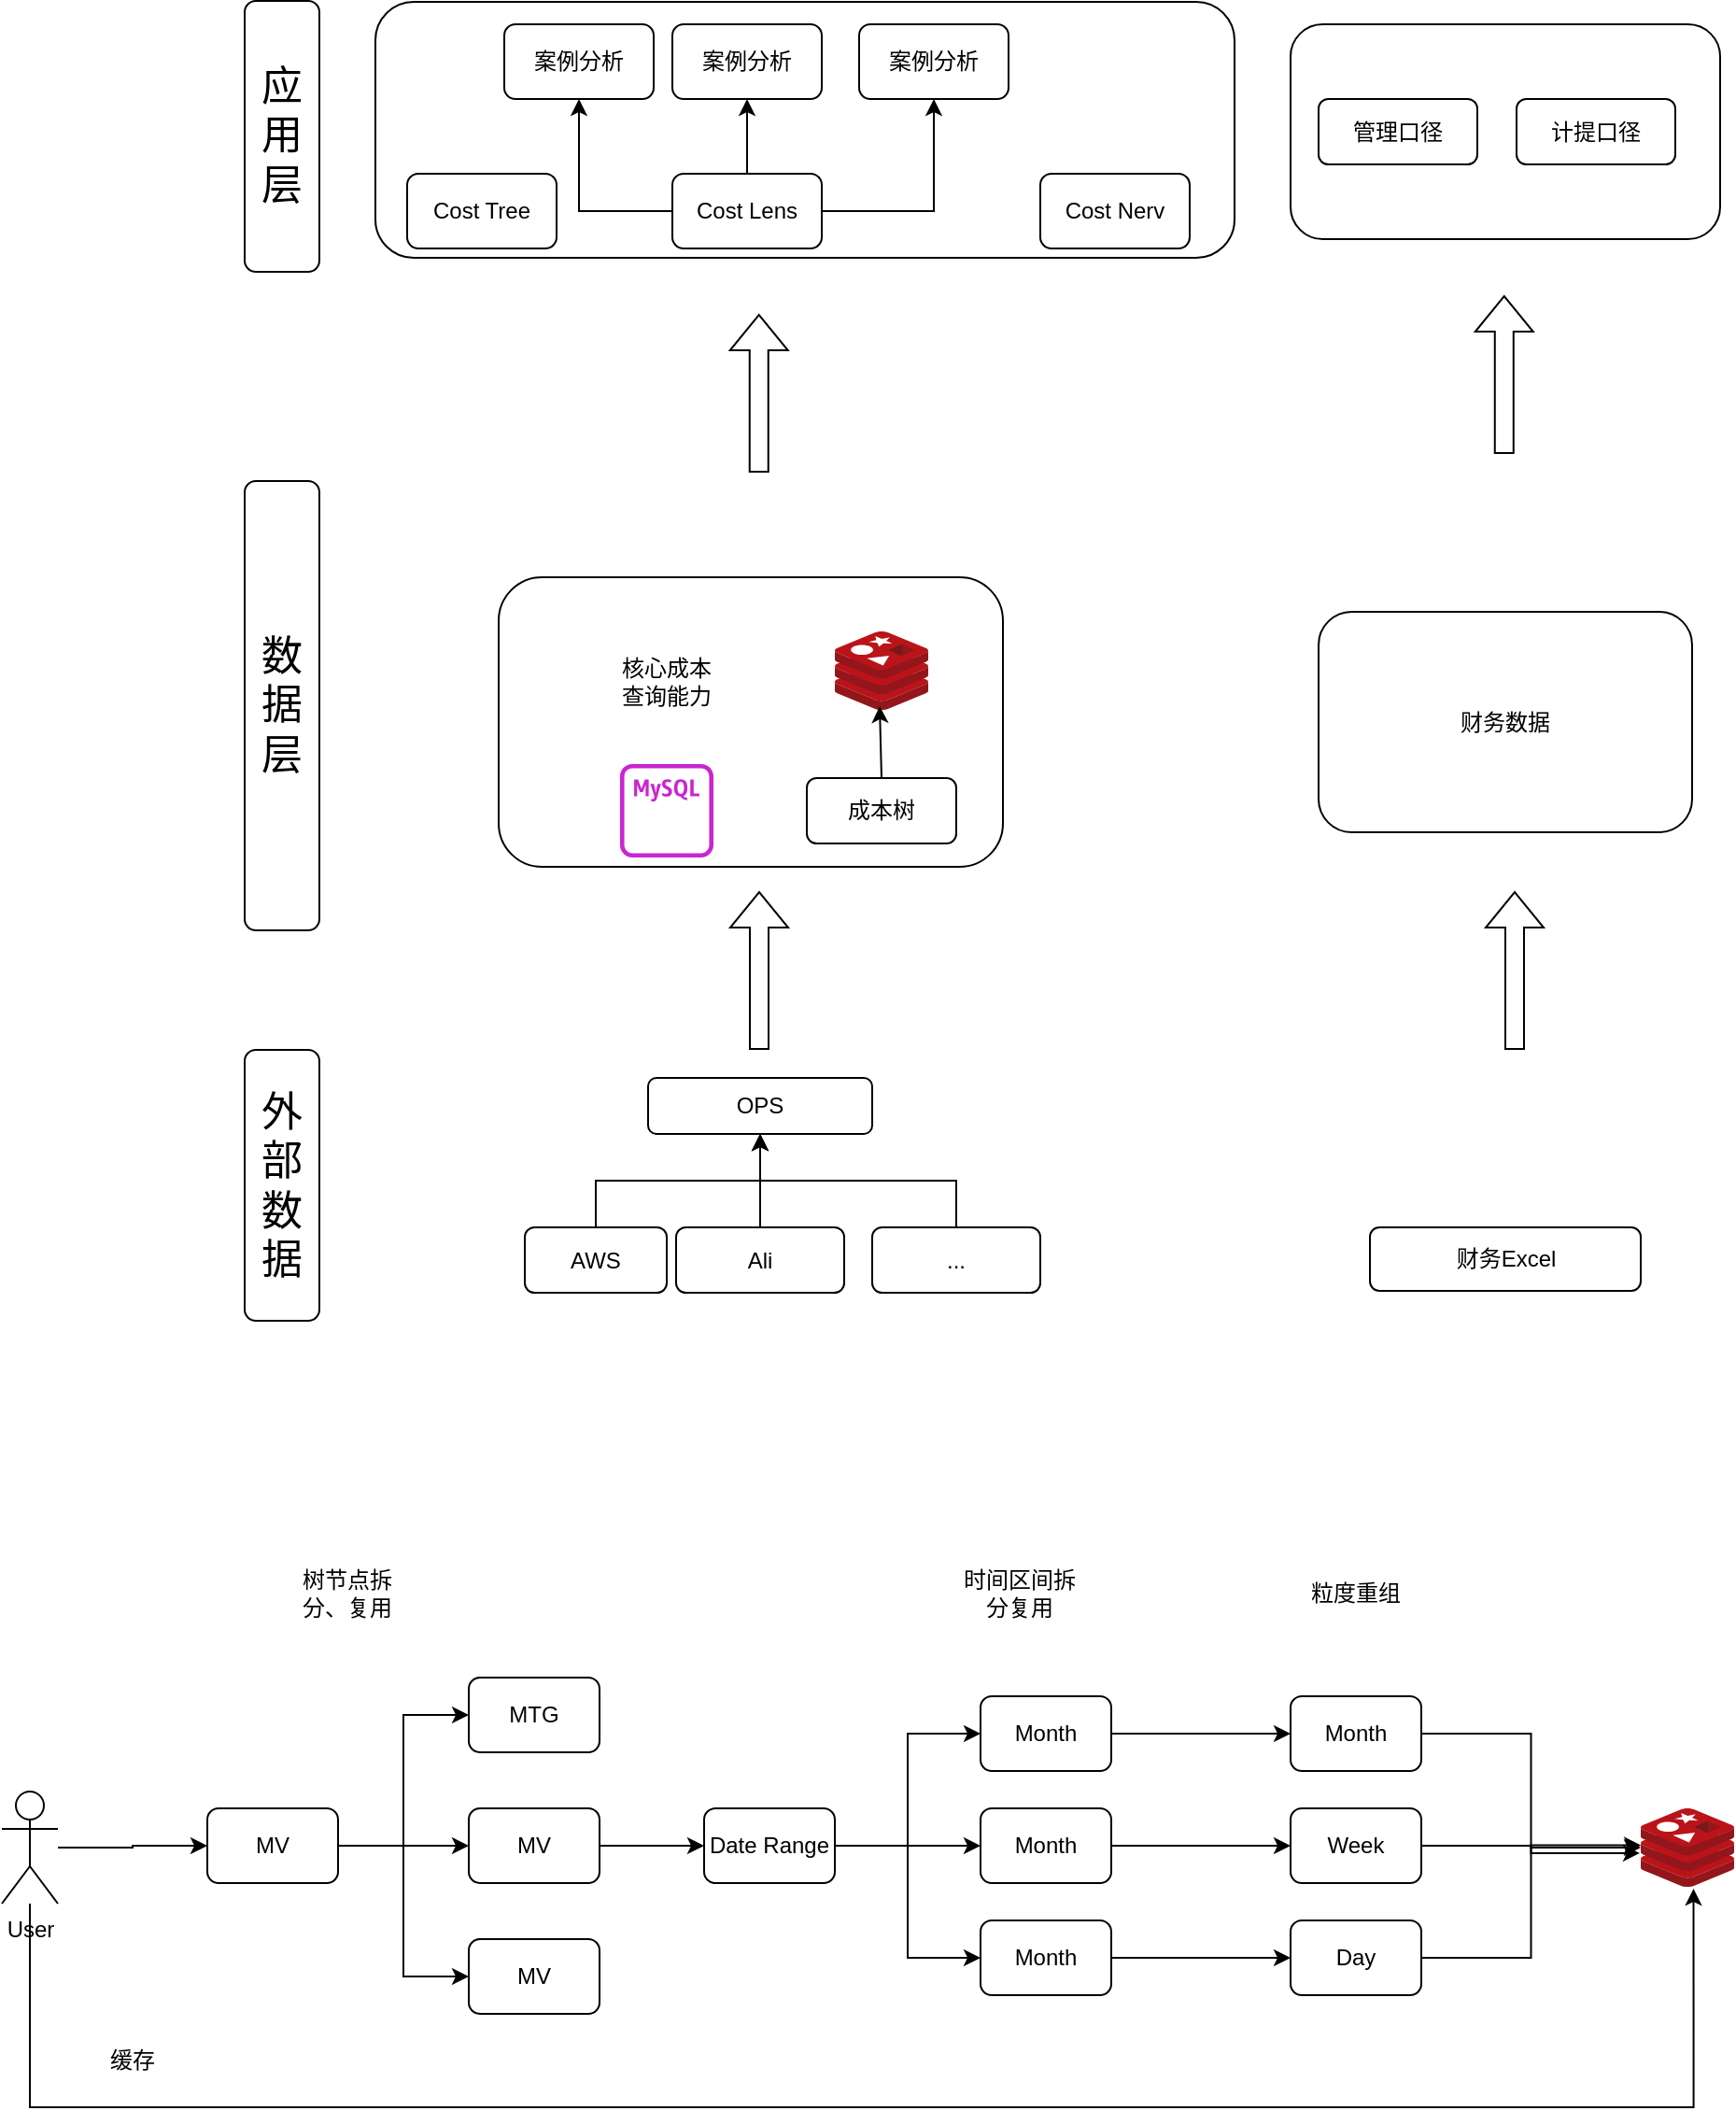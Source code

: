 <mxfile version="23.1.5" type="github">
  <diagram name="第 1 页" id="QAJrKnAF4I0Qu2eBaVXO">
    <mxGraphModel dx="1509" dy="827" grid="1" gridSize="10" guides="1" tooltips="1" connect="1" arrows="1" fold="1" page="1" pageScale="1" pageWidth="827" pageHeight="1169" math="0" shadow="0">
      <root>
        <mxCell id="0" />
        <mxCell id="1" parent="0" />
        <mxCell id="-u_vqpkYlWYQU6NHMWpz-22" style="edgeStyle=orthogonalEdgeStyle;rounded=0;orthogonalLoop=1;jettySize=auto;html=1;entryX=0.5;entryY=1;entryDx=0;entryDy=0;" parent="1" source="3Fw8Cve3jLayRroJCqeQ-4" target="3Fw8Cve3jLayRroJCqeQ-10" edge="1">
          <mxGeometry relative="1" as="geometry" />
        </mxCell>
        <mxCell id="3Fw8Cve3jLayRroJCqeQ-4" value="AWS" style="rounded=1;whiteSpace=wrap;html=1;" parent="1" vertex="1">
          <mxGeometry x="440" y="839" width="76" height="35" as="geometry" />
        </mxCell>
        <mxCell id="3Fw8Cve3jLayRroJCqeQ-22" style="edgeStyle=orthogonalEdgeStyle;rounded=0;orthogonalLoop=1;jettySize=auto;html=1;exitX=0.5;exitY=0;exitDx=0;exitDy=0;" parent="1" source="3Fw8Cve3jLayRroJCqeQ-5" target="3Fw8Cve3jLayRroJCqeQ-10" edge="1">
          <mxGeometry relative="1" as="geometry">
            <mxPoint x="706" y="794" as="targetPoint" />
          </mxGeometry>
        </mxCell>
        <mxCell id="3Fw8Cve3jLayRroJCqeQ-5" value="Ali" style="rounded=1;whiteSpace=wrap;html=1;" parent="1" vertex="1">
          <mxGeometry x="521" y="839" width="90" height="35" as="geometry" />
        </mxCell>
        <mxCell id="3Fw8Cve3jLayRroJCqeQ-10" value="OPS" style="rounded=1;whiteSpace=wrap;html=1;" parent="1" vertex="1">
          <mxGeometry x="506" y="759" width="120" height="30" as="geometry" />
        </mxCell>
        <mxCell id="-u_vqpkYlWYQU6NHMWpz-23" style="edgeStyle=orthogonalEdgeStyle;rounded=0;orthogonalLoop=1;jettySize=auto;html=1;" parent="1" source="3Fw8Cve3jLayRroJCqeQ-18" target="3Fw8Cve3jLayRroJCqeQ-10" edge="1">
          <mxGeometry relative="1" as="geometry" />
        </mxCell>
        <mxCell id="3Fw8Cve3jLayRroJCqeQ-18" value="..." style="rounded=1;whiteSpace=wrap;html=1;" parent="1" vertex="1">
          <mxGeometry x="626" y="839" width="90" height="35" as="geometry" />
        </mxCell>
        <mxCell id="3Fw8Cve3jLayRroJCqeQ-33" value="外部数据" style="rounded=1;verticalAlign=middle;horizontal=1;whiteSpace=wrap;textDirection=ltr;align=center;labelBackgroundColor=default;fontSize=22;fontStyle=0" parent="1" vertex="1">
          <mxGeometry x="290" y="744" width="40" height="145" as="geometry" />
        </mxCell>
        <mxCell id="3Fw8Cve3jLayRroJCqeQ-34" value="数据层" style="rounded=1;verticalAlign=middle;horizontal=1;whiteSpace=wrap;textDirection=ltr;align=center;labelBackgroundColor=default;fontSize=22;fontStyle=0" parent="1" vertex="1">
          <mxGeometry x="290" y="439.5" width="40" height="240.5" as="geometry" />
        </mxCell>
        <mxCell id="3Fw8Cve3jLayRroJCqeQ-35" value="应用&#xa;层" style="rounded=1;verticalAlign=middle;horizontal=1;whiteSpace=wrap;textDirection=ltr;align=center;labelBackgroundColor=default;fontSize=22;fontStyle=0" parent="1" vertex="1">
          <mxGeometry x="290" y="182.5" width="40" height="145" as="geometry" />
        </mxCell>
        <mxCell id="-u_vqpkYlWYQU6NHMWpz-16" value="" style="rounded=1;whiteSpace=wrap;html=1;" parent="1" vertex="1">
          <mxGeometry x="426" y="491" width="270" height="155" as="geometry" />
        </mxCell>
        <mxCell id="-u_vqpkYlWYQU6NHMWpz-17" value="" style="image;sketch=0;aspect=fixed;html=1;points=[];align=center;fontSize=12;image=img/lib/mscae/Cache_Redis_Product.svg;" parent="1" vertex="1">
          <mxGeometry x="606" y="520" width="50" height="42" as="geometry" />
        </mxCell>
        <mxCell id="-u_vqpkYlWYQU6NHMWpz-18" value="" style="sketch=0;outlineConnect=0;fontColor=#232F3E;gradientColor=none;fillColor=#C925D1;strokeColor=none;dashed=0;verticalLabelPosition=bottom;verticalAlign=top;align=center;html=1;fontSize=12;fontStyle=0;aspect=fixed;pointerEvents=1;shape=mxgraph.aws4.rds_mysql_instance_alt;" parent="1" vertex="1">
          <mxGeometry x="491" y="591" width="50" height="50" as="geometry" />
        </mxCell>
        <mxCell id="-u_vqpkYlWYQU6NHMWpz-19" value="成本树" style="rounded=1;whiteSpace=wrap;html=1;" parent="1" vertex="1">
          <mxGeometry x="591" y="598.5" width="80" height="35" as="geometry" />
        </mxCell>
        <mxCell id="-u_vqpkYlWYQU6NHMWpz-20" value="" style="endArrow=classic;html=1;rounded=0;exitX=0.5;exitY=0;exitDx=0;exitDy=0;entryX=0.48;entryY=0.952;entryDx=0;entryDy=0;entryPerimeter=0;" parent="1" source="-u_vqpkYlWYQU6NHMWpz-19" target="-u_vqpkYlWYQU6NHMWpz-17" edge="1">
          <mxGeometry width="50" height="50" relative="1" as="geometry">
            <mxPoint x="661" y="581" as="sourcePoint" />
            <mxPoint x="711" y="531" as="targetPoint" />
          </mxGeometry>
        </mxCell>
        <mxCell id="-u_vqpkYlWYQU6NHMWpz-31" value="" style="shape=flexArrow;endArrow=classic;html=1;rounded=0;" parent="1" edge="1">
          <mxGeometry width="50" height="50" relative="1" as="geometry">
            <mxPoint x="565.5" y="744" as="sourcePoint" />
            <mxPoint x="565.5" y="659" as="targetPoint" />
          </mxGeometry>
        </mxCell>
        <mxCell id="-u_vqpkYlWYQU6NHMWpz-32" value="核心成本查询能力" style="text;html=1;align=center;verticalAlign=middle;whiteSpace=wrap;rounded=0;" parent="1" vertex="1">
          <mxGeometry x="486" y="532" width="60" height="30" as="geometry" />
        </mxCell>
        <mxCell id="-u_vqpkYlWYQU6NHMWpz-36" value="" style="rounded=1;whiteSpace=wrap;html=1;" parent="1" vertex="1">
          <mxGeometry x="360" y="183" width="460" height="137" as="geometry" />
        </mxCell>
        <mxCell id="-u_vqpkYlWYQU6NHMWpz-47" value="Cost Tree" style="rounded=1;whiteSpace=wrap;html=1;" parent="1" vertex="1">
          <mxGeometry x="377" y="275" width="80" height="40" as="geometry" />
        </mxCell>
        <mxCell id="-u_vqpkYlWYQU6NHMWpz-48" value="Cost Nerv" style="rounded=1;whiteSpace=wrap;html=1;" parent="1" vertex="1">
          <mxGeometry x="716" y="275" width="80" height="40" as="geometry" />
        </mxCell>
        <mxCell id="-u_vqpkYlWYQU6NHMWpz-49" style="edgeStyle=orthogonalEdgeStyle;rounded=0;orthogonalLoop=1;jettySize=auto;html=1;exitX=0;exitY=0.5;exitDx=0;exitDy=0;" parent="1" source="-u_vqpkYlWYQU6NHMWpz-52" target="-u_vqpkYlWYQU6NHMWpz-54" edge="1">
          <mxGeometry relative="1" as="geometry" />
        </mxCell>
        <mxCell id="-u_vqpkYlWYQU6NHMWpz-50" style="edgeStyle=orthogonalEdgeStyle;rounded=0;orthogonalLoop=1;jettySize=auto;html=1;entryX=0.5;entryY=1;entryDx=0;entryDy=0;" parent="1" source="-u_vqpkYlWYQU6NHMWpz-52" target="-u_vqpkYlWYQU6NHMWpz-55" edge="1">
          <mxGeometry relative="1" as="geometry" />
        </mxCell>
        <mxCell id="-u_vqpkYlWYQU6NHMWpz-51" style="edgeStyle=orthogonalEdgeStyle;rounded=0;orthogonalLoop=1;jettySize=auto;html=1;entryX=0.5;entryY=1;entryDx=0;entryDy=0;" parent="1" source="-u_vqpkYlWYQU6NHMWpz-52" target="-u_vqpkYlWYQU6NHMWpz-53" edge="1">
          <mxGeometry relative="1" as="geometry" />
        </mxCell>
        <mxCell id="-u_vqpkYlWYQU6NHMWpz-52" value="Cost Lens" style="rounded=1;whiteSpace=wrap;html=1;" parent="1" vertex="1">
          <mxGeometry x="519" y="275" width="80" height="40" as="geometry" />
        </mxCell>
        <mxCell id="-u_vqpkYlWYQU6NHMWpz-53" value="案例分析" style="rounded=1;whiteSpace=wrap;html=1;" parent="1" vertex="1">
          <mxGeometry x="519" y="195" width="80" height="40" as="geometry" />
        </mxCell>
        <mxCell id="-u_vqpkYlWYQU6NHMWpz-54" value="案例分析" style="rounded=1;whiteSpace=wrap;html=1;" parent="1" vertex="1">
          <mxGeometry x="429" y="195" width="80" height="40" as="geometry" />
        </mxCell>
        <mxCell id="-u_vqpkYlWYQU6NHMWpz-55" value="案例分析" style="rounded=1;whiteSpace=wrap;html=1;" parent="1" vertex="1">
          <mxGeometry x="619" y="195" width="80" height="40" as="geometry" />
        </mxCell>
        <mxCell id="-u_vqpkYlWYQU6NHMWpz-56" value="财务Excel" style="rounded=1;whiteSpace=wrap;html=1;" parent="1" vertex="1">
          <mxGeometry x="892.5" y="839" width="145" height="34" as="geometry" />
        </mxCell>
        <mxCell id="-u_vqpkYlWYQU6NHMWpz-57" value="财务数据" style="rounded=1;whiteSpace=wrap;html=1;" parent="1" vertex="1">
          <mxGeometry x="865" y="509.5" width="200" height="118" as="geometry" />
        </mxCell>
        <mxCell id="-u_vqpkYlWYQU6NHMWpz-62" value="" style="shape=flexArrow;endArrow=classic;html=1;rounded=0;" parent="1" edge="1">
          <mxGeometry width="50" height="50" relative="1" as="geometry">
            <mxPoint x="970" y="744" as="sourcePoint" />
            <mxPoint x="970" y="659" as="targetPoint" />
          </mxGeometry>
        </mxCell>
        <mxCell id="-u_vqpkYlWYQU6NHMWpz-63" value="" style="rounded=1;whiteSpace=wrap;html=1;" parent="1" vertex="1">
          <mxGeometry x="850" y="195" width="230" height="115" as="geometry" />
        </mxCell>
        <mxCell id="-u_vqpkYlWYQU6NHMWpz-64" value="" style="shape=flexArrow;endArrow=classic;html=1;rounded=0;" parent="1" edge="1">
          <mxGeometry width="50" height="50" relative="1" as="geometry">
            <mxPoint x="565.37" y="435" as="sourcePoint" />
            <mxPoint x="565.37" y="350" as="targetPoint" />
          </mxGeometry>
        </mxCell>
        <mxCell id="-u_vqpkYlWYQU6NHMWpz-65" value="" style="shape=flexArrow;endArrow=classic;html=1;rounded=0;" parent="1" edge="1">
          <mxGeometry width="50" height="50" relative="1" as="geometry">
            <mxPoint x="964.38" y="425" as="sourcePoint" />
            <mxPoint x="964.38" y="340" as="targetPoint" />
          </mxGeometry>
        </mxCell>
        <mxCell id="-u_vqpkYlWYQU6NHMWpz-66" value="管理口径" style="rounded=1;whiteSpace=wrap;html=1;" parent="1" vertex="1">
          <mxGeometry x="865" y="235" width="85" height="35" as="geometry" />
        </mxCell>
        <mxCell id="-u_vqpkYlWYQU6NHMWpz-67" value="计提口径" style="rounded=1;whiteSpace=wrap;html=1;" parent="1" vertex="1">
          <mxGeometry x="971" y="235" width="85" height="35" as="geometry" />
        </mxCell>
        <mxCell id="iMXLZTIKomu4NbF48HK7-7" style="edgeStyle=orthogonalEdgeStyle;rounded=0;orthogonalLoop=1;jettySize=auto;html=1;entryX=0;entryY=0.5;entryDx=0;entryDy=0;" edge="1" parent="1" source="iMXLZTIKomu4NbF48HK7-1" target="iMXLZTIKomu4NbF48HK7-4">
          <mxGeometry relative="1" as="geometry" />
        </mxCell>
        <mxCell id="iMXLZTIKomu4NbF48HK7-8" style="edgeStyle=orthogonalEdgeStyle;rounded=0;orthogonalLoop=1;jettySize=auto;html=1;entryX=0;entryY=0.5;entryDx=0;entryDy=0;" edge="1" parent="1" source="iMXLZTIKomu4NbF48HK7-1" target="iMXLZTIKomu4NbF48HK7-2">
          <mxGeometry relative="1" as="geometry" />
        </mxCell>
        <mxCell id="iMXLZTIKomu4NbF48HK7-9" style="edgeStyle=orthogonalEdgeStyle;rounded=0;orthogonalLoop=1;jettySize=auto;html=1;entryX=0;entryY=0.5;entryDx=0;entryDy=0;" edge="1" parent="1" source="iMXLZTIKomu4NbF48HK7-1" target="iMXLZTIKomu4NbF48HK7-3">
          <mxGeometry relative="1" as="geometry" />
        </mxCell>
        <mxCell id="iMXLZTIKomu4NbF48HK7-1" value="MV" style="rounded=1;whiteSpace=wrap;html=1;" vertex="1" parent="1">
          <mxGeometry x="270" y="1150" width="70" height="40" as="geometry" />
        </mxCell>
        <mxCell id="iMXLZTIKomu4NbF48HK7-13" style="edgeStyle=orthogonalEdgeStyle;rounded=0;orthogonalLoop=1;jettySize=auto;html=1;entryX=0;entryY=0.5;entryDx=0;entryDy=0;" edge="1" parent="1" source="iMXLZTIKomu4NbF48HK7-2" target="iMXLZTIKomu4NbF48HK7-12">
          <mxGeometry relative="1" as="geometry" />
        </mxCell>
        <mxCell id="iMXLZTIKomu4NbF48HK7-2" value="MV" style="rounded=1;whiteSpace=wrap;html=1;" vertex="1" parent="1">
          <mxGeometry x="410" y="1150" width="70" height="40" as="geometry" />
        </mxCell>
        <mxCell id="iMXLZTIKomu4NbF48HK7-3" value="MV" style="rounded=1;whiteSpace=wrap;html=1;" vertex="1" parent="1">
          <mxGeometry x="410" y="1220" width="70" height="40" as="geometry" />
        </mxCell>
        <mxCell id="iMXLZTIKomu4NbF48HK7-4" value="MTG" style="rounded=1;whiteSpace=wrap;html=1;" vertex="1" parent="1">
          <mxGeometry x="410" y="1080" width="70" height="40" as="geometry" />
        </mxCell>
        <mxCell id="iMXLZTIKomu4NbF48HK7-10" value="树节点拆分、复用" style="text;html=1;align=center;verticalAlign=middle;whiteSpace=wrap;rounded=0;" vertex="1" parent="1">
          <mxGeometry x="310" y="1020" width="70" height="30" as="geometry" />
        </mxCell>
        <mxCell id="iMXLZTIKomu4NbF48HK7-17" style="edgeStyle=orthogonalEdgeStyle;rounded=0;orthogonalLoop=1;jettySize=auto;html=1;" edge="1" parent="1" source="iMXLZTIKomu4NbF48HK7-12" target="iMXLZTIKomu4NbF48HK7-14">
          <mxGeometry relative="1" as="geometry" />
        </mxCell>
        <mxCell id="iMXLZTIKomu4NbF48HK7-18" style="edgeStyle=orthogonalEdgeStyle;rounded=0;orthogonalLoop=1;jettySize=auto;html=1;entryX=0;entryY=0.5;entryDx=0;entryDy=0;" edge="1" parent="1" source="iMXLZTIKomu4NbF48HK7-12" target="iMXLZTIKomu4NbF48HK7-16">
          <mxGeometry relative="1" as="geometry" />
        </mxCell>
        <mxCell id="iMXLZTIKomu4NbF48HK7-19" style="edgeStyle=orthogonalEdgeStyle;rounded=0;orthogonalLoop=1;jettySize=auto;html=1;entryX=0;entryY=0.5;entryDx=0;entryDy=0;" edge="1" parent="1" source="iMXLZTIKomu4NbF48HK7-12" target="iMXLZTIKomu4NbF48HK7-15">
          <mxGeometry relative="1" as="geometry" />
        </mxCell>
        <mxCell id="iMXLZTIKomu4NbF48HK7-12" value="Date Range" style="rounded=1;whiteSpace=wrap;html=1;" vertex="1" parent="1">
          <mxGeometry x="536" y="1150" width="70" height="40" as="geometry" />
        </mxCell>
        <mxCell id="iMXLZTIKomu4NbF48HK7-30" style="edgeStyle=orthogonalEdgeStyle;rounded=0;orthogonalLoop=1;jettySize=auto;html=1;entryX=0;entryY=0.5;entryDx=0;entryDy=0;" edge="1" parent="1" source="iMXLZTIKomu4NbF48HK7-14" target="iMXLZTIKomu4NbF48HK7-24">
          <mxGeometry relative="1" as="geometry" />
        </mxCell>
        <mxCell id="iMXLZTIKomu4NbF48HK7-14" value="Month" style="rounded=1;whiteSpace=wrap;html=1;" vertex="1" parent="1">
          <mxGeometry x="684" y="1150" width="70" height="40" as="geometry" />
        </mxCell>
        <mxCell id="iMXLZTIKomu4NbF48HK7-31" style="edgeStyle=orthogonalEdgeStyle;rounded=0;orthogonalLoop=1;jettySize=auto;html=1;entryX=0;entryY=0.5;entryDx=0;entryDy=0;" edge="1" parent="1" source="iMXLZTIKomu4NbF48HK7-15" target="iMXLZTIKomu4NbF48HK7-23">
          <mxGeometry relative="1" as="geometry" />
        </mxCell>
        <mxCell id="iMXLZTIKomu4NbF48HK7-15" value="Month" style="rounded=1;whiteSpace=wrap;html=1;" vertex="1" parent="1">
          <mxGeometry x="684" y="1210" width="70" height="40" as="geometry" />
        </mxCell>
        <mxCell id="iMXLZTIKomu4NbF48HK7-29" style="edgeStyle=orthogonalEdgeStyle;rounded=0;orthogonalLoop=1;jettySize=auto;html=1;entryX=0;entryY=0.5;entryDx=0;entryDy=0;" edge="1" parent="1" source="iMXLZTIKomu4NbF48HK7-16" target="iMXLZTIKomu4NbF48HK7-25">
          <mxGeometry relative="1" as="geometry" />
        </mxCell>
        <mxCell id="iMXLZTIKomu4NbF48HK7-16" value="Month" style="rounded=1;whiteSpace=wrap;html=1;" vertex="1" parent="1">
          <mxGeometry x="684" y="1090" width="70" height="40" as="geometry" />
        </mxCell>
        <mxCell id="iMXLZTIKomu4NbF48HK7-20" value="时间区间拆分复用" style="text;html=1;align=center;verticalAlign=middle;whiteSpace=wrap;rounded=0;" vertex="1" parent="1">
          <mxGeometry x="670" y="1020" width="70" height="30" as="geometry" />
        </mxCell>
        <mxCell id="iMXLZTIKomu4NbF48HK7-22" value="粒度重组" style="text;html=1;align=center;verticalAlign=middle;whiteSpace=wrap;rounded=0;" vertex="1" parent="1">
          <mxGeometry x="850" y="1020" width="70" height="30" as="geometry" />
        </mxCell>
        <mxCell id="iMXLZTIKomu4NbF48HK7-23" value="Day" style="rounded=1;whiteSpace=wrap;html=1;" vertex="1" parent="1">
          <mxGeometry x="850" y="1210" width="70" height="40" as="geometry" />
        </mxCell>
        <mxCell id="iMXLZTIKomu4NbF48HK7-37" style="edgeStyle=orthogonalEdgeStyle;rounded=0;orthogonalLoop=1;jettySize=auto;html=1;" edge="1" parent="1" source="iMXLZTIKomu4NbF48HK7-24" target="iMXLZTIKomu4NbF48HK7-33">
          <mxGeometry relative="1" as="geometry" />
        </mxCell>
        <mxCell id="iMXLZTIKomu4NbF48HK7-24" value="Week" style="rounded=1;whiteSpace=wrap;html=1;" vertex="1" parent="1">
          <mxGeometry x="850" y="1150" width="70" height="40" as="geometry" />
        </mxCell>
        <mxCell id="iMXLZTIKomu4NbF48HK7-25" value="Month" style="rounded=1;whiteSpace=wrap;html=1;" vertex="1" parent="1">
          <mxGeometry x="850" y="1090" width="70" height="40" as="geometry" />
        </mxCell>
        <mxCell id="iMXLZTIKomu4NbF48HK7-33" value="" style="image;sketch=0;aspect=fixed;html=1;points=[];align=center;fontSize=12;image=img/lib/mscae/Cache_Redis_Product.svg;" vertex="1" parent="1">
          <mxGeometry x="1037.5" y="1150" width="50" height="42" as="geometry" />
        </mxCell>
        <mxCell id="iMXLZTIKomu4NbF48HK7-35" style="edgeStyle=orthogonalEdgeStyle;rounded=0;orthogonalLoop=1;jettySize=auto;html=1;entryX=-0.01;entryY=0.571;entryDx=0;entryDy=0;entryPerimeter=0;" edge="1" parent="1" source="iMXLZTIKomu4NbF48HK7-25" target="iMXLZTIKomu4NbF48HK7-33">
          <mxGeometry relative="1" as="geometry" />
        </mxCell>
        <mxCell id="iMXLZTIKomu4NbF48HK7-38" style="edgeStyle=orthogonalEdgeStyle;rounded=0;orthogonalLoop=1;jettySize=auto;html=1;entryX=0.002;entryY=0.471;entryDx=0;entryDy=0;entryPerimeter=0;" edge="1" parent="1" source="iMXLZTIKomu4NbF48HK7-23" target="iMXLZTIKomu4NbF48HK7-33">
          <mxGeometry relative="1" as="geometry" />
        </mxCell>
        <mxCell id="iMXLZTIKomu4NbF48HK7-40" style="edgeStyle=orthogonalEdgeStyle;rounded=0;orthogonalLoop=1;jettySize=auto;html=1;entryX=0;entryY=0.5;entryDx=0;entryDy=0;" edge="1" parent="1" source="iMXLZTIKomu4NbF48HK7-39" target="iMXLZTIKomu4NbF48HK7-1">
          <mxGeometry relative="1" as="geometry" />
        </mxCell>
        <mxCell id="iMXLZTIKomu4NbF48HK7-39" value="User&lt;div&gt;&lt;br/&gt;&lt;/div&gt;" style="shape=umlActor;verticalLabelPosition=bottom;verticalAlign=top;html=1;outlineConnect=0;" vertex="1" parent="1">
          <mxGeometry x="160" y="1141" width="30" height="60" as="geometry" />
        </mxCell>
        <mxCell id="iMXLZTIKomu4NbF48HK7-41" style="edgeStyle=orthogonalEdgeStyle;rounded=0;orthogonalLoop=1;jettySize=auto;html=1;entryX=0.565;entryY=1.024;entryDx=0;entryDy=0;entryPerimeter=0;" edge="1" parent="1" source="iMXLZTIKomu4NbF48HK7-39" target="iMXLZTIKomu4NbF48HK7-33">
          <mxGeometry relative="1" as="geometry">
            <Array as="points">
              <mxPoint x="175" y="1310" />
              <mxPoint x="1066" y="1310" />
            </Array>
          </mxGeometry>
        </mxCell>
        <mxCell id="iMXLZTIKomu4NbF48HK7-42" value="缓存" style="text;html=1;align=center;verticalAlign=middle;whiteSpace=wrap;rounded=0;" vertex="1" parent="1">
          <mxGeometry x="200" y="1270" width="60" height="30" as="geometry" />
        </mxCell>
      </root>
    </mxGraphModel>
  </diagram>
</mxfile>
